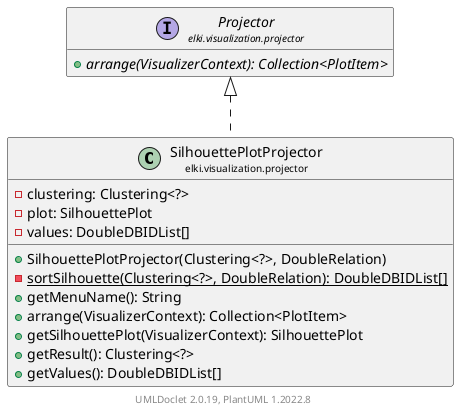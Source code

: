@startuml
    remove .*\.(Instance|Par|Parameterizer|Factory)$
    set namespaceSeparator none
    hide empty fields
    hide empty methods

    class "<size:14>SilhouettePlotProjector\n<size:10>elki.visualization.projector" as elki.visualization.projector.SilhouettePlotProjector [[SilhouettePlotProjector.html]] {
        -clustering: Clustering<?>
        -plot: SilhouettePlot
        -values: DoubleDBIDList[]
        +SilhouettePlotProjector(Clustering<?>, DoubleRelation)
        {static} -sortSilhouette(Clustering<?>, DoubleRelation): DoubleDBIDList[]
        +getMenuName(): String
        +arrange(VisualizerContext): Collection<PlotItem>
        +getSilhouettePlot(VisualizerContext): SilhouettePlot
        +getResult(): Clustering<?>
        +getValues(): DoubleDBIDList[]
    }

    interface "<size:14>Projector\n<size:10>elki.visualization.projector" as elki.visualization.projector.Projector [[Projector.html]] {
        {abstract} +arrange(VisualizerContext): Collection<PlotItem>
    }

    elki.visualization.projector.Projector <|.. elki.visualization.projector.SilhouettePlotProjector

    center footer UMLDoclet 2.0.19, PlantUML 1.2022.8
@enduml
